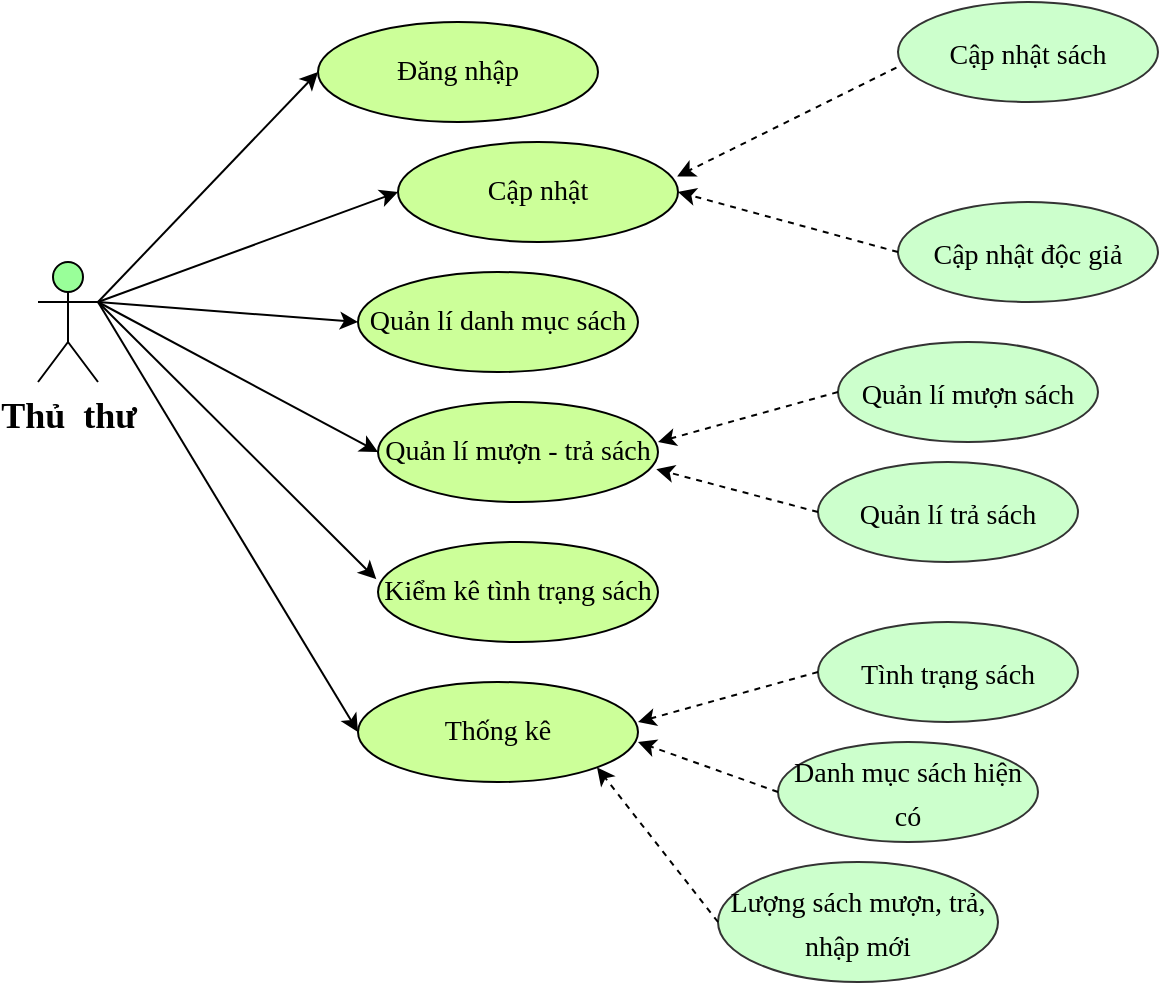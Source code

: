 <mxfile version="20.6.0" type="device"><diagram id="Yggzx28WA6B5Mjr0vRWt" name="Trang-1"><mxGraphModel dx="1038" dy="560" grid="1" gridSize="10" guides="1" tooltips="1" connect="1" arrows="1" fold="1" page="1" pageScale="1" pageWidth="827" pageHeight="1169" math="0" shadow="0"><root><mxCell id="0"/><mxCell id="1" parent="0"/><mxCell id="7SR-WJA2C6tqhOQiUkS5-1" value="&lt;font style=&quot;font-size: 18px;&quot; face=&quot;Times New Roman&quot;&gt;&lt;b&gt;Thủ&amp;nbsp; thư&lt;/b&gt;&lt;/font&gt;" style="shape=umlActor;verticalLabelPosition=bottom;verticalAlign=top;html=1;outlineConnect=0;fillColor=#99FF99;" vertex="1" parent="1"><mxGeometry x="120" y="160" width="30" height="60" as="geometry"/></mxCell><mxCell id="7SR-WJA2C6tqhOQiUkS5-2" value="&lt;font style=&quot;font-size: 14px;&quot; face=&quot;Times New Roman&quot;&gt;Đăng nhập&lt;/font&gt;" style="ellipse;whiteSpace=wrap;html=1;fillColor=#CCFF99;" vertex="1" parent="1"><mxGeometry x="260" y="40" width="140" height="50" as="geometry"/></mxCell><mxCell id="7SR-WJA2C6tqhOQiUkS5-3" value="&lt;font style=&quot;font-size: 14px;&quot; face=&quot;Times New Roman&quot;&gt;Cập nhật&lt;/font&gt;" style="ellipse;whiteSpace=wrap;html=1;fillColor=#CCFF99;" vertex="1" parent="1"><mxGeometry x="300" y="100" width="140" height="50" as="geometry"/></mxCell><mxCell id="7SR-WJA2C6tqhOQiUkS5-4" value="&lt;font style=&quot;font-size: 14px;&quot; face=&quot;Times New Roman&quot;&gt;Quản lí danh mục sách&lt;/font&gt;" style="ellipse;whiteSpace=wrap;html=1;fillColor=#CCFF99;" vertex="1" parent="1"><mxGeometry x="280" y="165" width="140" height="50" as="geometry"/></mxCell><mxCell id="7SR-WJA2C6tqhOQiUkS5-5" value="&lt;font style=&quot;font-size: 14px;&quot; face=&quot;Times New Roman&quot;&gt;Quản lí mượn - trả sách&lt;/font&gt;" style="ellipse;whiteSpace=wrap;html=1;fillColor=#CCFF99;" vertex="1" parent="1"><mxGeometry x="290" y="230" width="140" height="50" as="geometry"/></mxCell><mxCell id="7SR-WJA2C6tqhOQiUkS5-7" value="&lt;font style=&quot;font-size: 14px;&quot; face=&quot;Times New Roman&quot;&gt;Kiểm kê tình trạng sách&lt;/font&gt;" style="ellipse;whiteSpace=wrap;html=1;fillColor=#CCFF99;" vertex="1" parent="1"><mxGeometry x="290" y="300" width="140" height="50" as="geometry"/></mxCell><mxCell id="7SR-WJA2C6tqhOQiUkS5-10" value="" style="endArrow=classic;html=1;rounded=0;fontFamily=Times New Roman;fontSize=18;entryX=0;entryY=0.5;entryDx=0;entryDy=0;" edge="1" parent="1" target="7SR-WJA2C6tqhOQiUkS5-2"><mxGeometry width="50" height="50" relative="1" as="geometry"><mxPoint x="150" y="180" as="sourcePoint"/><mxPoint x="200" y="130" as="targetPoint"/></mxGeometry></mxCell><mxCell id="7SR-WJA2C6tqhOQiUkS5-11" value="" style="endArrow=classic;html=1;rounded=0;fontFamily=Times New Roman;fontSize=18;entryX=0;entryY=0.5;entryDx=0;entryDy=0;" edge="1" parent="1" target="7SR-WJA2C6tqhOQiUkS5-3"><mxGeometry width="50" height="50" relative="1" as="geometry"><mxPoint x="150" y="180" as="sourcePoint"/><mxPoint x="270" y="75" as="targetPoint"/></mxGeometry></mxCell><mxCell id="7SR-WJA2C6tqhOQiUkS5-12" value="" style="endArrow=classic;html=1;rounded=0;fontFamily=Times New Roman;fontSize=18;entryX=0;entryY=0.5;entryDx=0;entryDy=0;" edge="1" parent="1" target="7SR-WJA2C6tqhOQiUkS5-4"><mxGeometry width="50" height="50" relative="1" as="geometry"><mxPoint x="150" y="180" as="sourcePoint"/><mxPoint x="310" y="155" as="targetPoint"/></mxGeometry></mxCell><mxCell id="7SR-WJA2C6tqhOQiUkS5-13" value="" style="endArrow=classic;html=1;rounded=0;fontFamily=Times New Roman;fontSize=18;entryX=0;entryY=0.5;entryDx=0;entryDy=0;" edge="1" parent="1" target="7SR-WJA2C6tqhOQiUkS5-5"><mxGeometry width="50" height="50" relative="1" as="geometry"><mxPoint x="150" y="180" as="sourcePoint"/><mxPoint x="320" y="165" as="targetPoint"/></mxGeometry></mxCell><mxCell id="7SR-WJA2C6tqhOQiUkS5-14" value="" style="endArrow=classic;html=1;rounded=0;fontFamily=Times New Roman;fontSize=18;entryX=-0.006;entryY=0.372;entryDx=0;entryDy=0;entryPerimeter=0;" edge="1" parent="1" target="7SR-WJA2C6tqhOQiUkS5-7"><mxGeometry width="50" height="50" relative="1" as="geometry"><mxPoint x="150" y="180" as="sourcePoint"/><mxPoint x="330" y="175" as="targetPoint"/></mxGeometry></mxCell><mxCell id="7SR-WJA2C6tqhOQiUkS5-15" value="&lt;font style=&quot;font-size: 14px;&quot; face=&quot;Times New Roman&quot;&gt;Thống kê&lt;/font&gt;" style="ellipse;whiteSpace=wrap;html=1;fillColor=#CCFF99;" vertex="1" parent="1"><mxGeometry x="280" y="370" width="140" height="50" as="geometry"/></mxCell><mxCell id="7SR-WJA2C6tqhOQiUkS5-18" value="" style="endArrow=classic;html=1;rounded=0;fontFamily=Times New Roman;fontSize=18;entryX=0;entryY=0.5;entryDx=0;entryDy=0;" edge="1" parent="1" target="7SR-WJA2C6tqhOQiUkS5-15"><mxGeometry width="50" height="50" relative="1" as="geometry"><mxPoint x="150" y="180" as="sourcePoint"/><mxPoint x="200" y="130" as="targetPoint"/></mxGeometry></mxCell><mxCell id="7SR-WJA2C6tqhOQiUkS5-19" value="&lt;font style=&quot;font-size: 14px;&quot;&gt;Cập nhật sách&lt;/font&gt;" style="ellipse;whiteSpace=wrap;html=1;strokeColor=#333333;fontFamily=Times New Roman;fontSize=18;fillColor=#CCFFCC;" vertex="1" parent="1"><mxGeometry x="550" y="30" width="130" height="50" as="geometry"/></mxCell><mxCell id="7SR-WJA2C6tqhOQiUkS5-20" value="&lt;font style=&quot;font-size: 14px;&quot;&gt;Cập nhật độc giả&lt;/font&gt;" style="ellipse;whiteSpace=wrap;html=1;strokeColor=#333333;fontFamily=Times New Roman;fontSize=18;fillColor=#CCFFCC;" vertex="1" parent="1"><mxGeometry x="550" y="130" width="130" height="50" as="geometry"/></mxCell><mxCell id="7SR-WJA2C6tqhOQiUkS5-22" value="" style="endArrow=classic;html=1;rounded=0;fontFamily=Times New Roman;fontSize=18;dashed=1;exitX=-0.006;exitY=0.656;exitDx=0;exitDy=0;exitPerimeter=0;entryX=0.997;entryY=0.344;entryDx=0;entryDy=0;entryPerimeter=0;" edge="1" parent="1" source="7SR-WJA2C6tqhOQiUkS5-19" target="7SR-WJA2C6tqhOQiUkS5-3"><mxGeometry width="50" height="50" relative="1" as="geometry"><mxPoint x="530" y="40" as="sourcePoint"/><mxPoint x="580" y="-10" as="targetPoint"/></mxGeometry></mxCell><mxCell id="7SR-WJA2C6tqhOQiUkS5-26" value="" style="endArrow=classic;html=1;rounded=0;fontFamily=Times New Roman;fontSize=18;dashed=1;exitX=0;exitY=0.5;exitDx=0;exitDy=0;entryX=1;entryY=0.5;entryDx=0;entryDy=0;" edge="1" parent="1" source="7SR-WJA2C6tqhOQiUkS5-20" target="7SR-WJA2C6tqhOQiUkS5-3"><mxGeometry width="50" height="50" relative="1" as="geometry"><mxPoint x="559.22" y="72.8" as="sourcePoint"/><mxPoint x="451.26" y="126.4" as="targetPoint"/></mxGeometry></mxCell><mxCell id="7SR-WJA2C6tqhOQiUkS5-27" value="&lt;font style=&quot;font-size: 14px;&quot;&gt;Quản lí mượn sách&lt;/font&gt;" style="ellipse;whiteSpace=wrap;html=1;strokeColor=#333333;fontFamily=Times New Roman;fontSize=18;fillColor=#CCFFCC;" vertex="1" parent="1"><mxGeometry x="520" y="200" width="130" height="50" as="geometry"/></mxCell><mxCell id="7SR-WJA2C6tqhOQiUkS5-28" value="&lt;font style=&quot;font-size: 14px;&quot;&gt;Quản lí trả sách&lt;/font&gt;" style="ellipse;whiteSpace=wrap;html=1;strokeColor=#333333;fontFamily=Times New Roman;fontSize=18;fillColor=#CCFFCC;" vertex="1" parent="1"><mxGeometry x="510" y="260" width="130" height="50" as="geometry"/></mxCell><mxCell id="7SR-WJA2C6tqhOQiUkS5-29" value="" style="endArrow=classic;html=1;rounded=0;fontFamily=Times New Roman;fontSize=18;dashed=1;exitX=0;exitY=0.5;exitDx=0;exitDy=0;entryX=1;entryY=0.4;entryDx=0;entryDy=0;entryPerimeter=0;" edge="1" parent="1" source="7SR-WJA2C6tqhOQiUkS5-27" target="7SR-WJA2C6tqhOQiUkS5-5"><mxGeometry width="50" height="50" relative="1" as="geometry"><mxPoint x="559.22" y="72.8" as="sourcePoint"/><mxPoint x="449.58" y="127.2" as="targetPoint"/></mxGeometry></mxCell><mxCell id="7SR-WJA2C6tqhOQiUkS5-30" value="" style="endArrow=classic;html=1;rounded=0;fontFamily=Times New Roman;fontSize=18;dashed=1;exitX=0;exitY=0.5;exitDx=0;exitDy=0;entryX=0.994;entryY=0.672;entryDx=0;entryDy=0;entryPerimeter=0;" edge="1" parent="1" source="7SR-WJA2C6tqhOQiUkS5-28" target="7SR-WJA2C6tqhOQiUkS5-5"><mxGeometry width="50" height="50" relative="1" as="geometry"><mxPoint x="530" y="235" as="sourcePoint"/><mxPoint x="440" y="260" as="targetPoint"/></mxGeometry></mxCell><mxCell id="7SR-WJA2C6tqhOQiUkS5-31" value="&lt;font style=&quot;font-size: 14px;&quot;&gt;Tình trạng sách&lt;/font&gt;" style="ellipse;whiteSpace=wrap;html=1;strokeColor=#333333;fontFamily=Times New Roman;fontSize=18;fillColor=#CCFFCC;" vertex="1" parent="1"><mxGeometry x="510" y="340" width="130" height="50" as="geometry"/></mxCell><mxCell id="7SR-WJA2C6tqhOQiUkS5-32" value="&lt;font style=&quot;font-size: 14px;&quot;&gt;Danh mục sách hiện có&lt;/font&gt;" style="ellipse;whiteSpace=wrap;html=1;strokeColor=#333333;fontFamily=Times New Roman;fontSize=18;fillColor=#CCFFCC;" vertex="1" parent="1"><mxGeometry x="490" y="400" width="130" height="50" as="geometry"/></mxCell><mxCell id="7SR-WJA2C6tqhOQiUkS5-33" value="&lt;font style=&quot;font-size: 14px;&quot;&gt;Lượng sách mượn, trả, nhập mới&lt;/font&gt;" style="ellipse;whiteSpace=wrap;html=1;strokeColor=#333333;fontFamily=Times New Roman;fontSize=18;fillColor=#CCFFCC;" vertex="1" parent="1"><mxGeometry x="460" y="460" width="140" height="60" as="geometry"/></mxCell><mxCell id="7SR-WJA2C6tqhOQiUkS5-34" value="" style="endArrow=classic;html=1;rounded=0;fontFamily=Times New Roman;fontSize=18;dashed=1;exitX=0;exitY=0.5;exitDx=0;exitDy=0;" edge="1" parent="1"><mxGeometry width="50" height="50" relative="1" as="geometry"><mxPoint x="510" y="365" as="sourcePoint"/><mxPoint x="420" y="390" as="targetPoint"/></mxGeometry></mxCell><mxCell id="7SR-WJA2C6tqhOQiUkS5-35" value="" style="endArrow=classic;html=1;rounded=0;fontFamily=Times New Roman;fontSize=18;dashed=1;exitX=0;exitY=0.5;exitDx=0;exitDy=0;" edge="1" parent="1" source="7SR-WJA2C6tqhOQiUkS5-32"><mxGeometry width="50" height="50" relative="1" as="geometry"><mxPoint x="520" y="375" as="sourcePoint"/><mxPoint x="420" y="400" as="targetPoint"/></mxGeometry></mxCell><mxCell id="7SR-WJA2C6tqhOQiUkS5-36" value="" style="endArrow=classic;html=1;rounded=0;fontFamily=Times New Roman;fontSize=18;dashed=1;exitX=0;exitY=0.5;exitDx=0;exitDy=0;entryX=1;entryY=1;entryDx=0;entryDy=0;" edge="1" parent="1" source="7SR-WJA2C6tqhOQiUkS5-33" target="7SR-WJA2C6tqhOQiUkS5-15"><mxGeometry width="50" height="50" relative="1" as="geometry"><mxPoint x="500" y="435" as="sourcePoint"/><mxPoint x="430" y="405" as="targetPoint"/></mxGeometry></mxCell></root></mxGraphModel></diagram></mxfile>